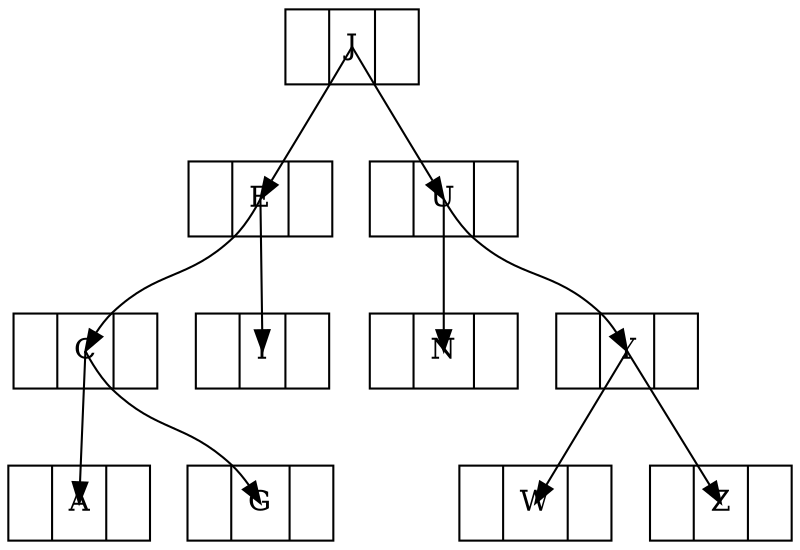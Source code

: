 # https://stackoverflow.com/questions/13898151/drawing-outgoing-edges-starting-from-the-center-of-record-elements-in-graphviz

digraph G {
    node [shape = record];
    edge[headclip=false, tailclip=false];

    node0 [ label ="<f0> | <f1> J | <f2> "];
    node1 [ label ="<f0> | <f1> E | <f2> "];
    node4 [ label ="<f0> | <f1> C | <f2> "];
    node6 [ label ="<f0> | <f1> I | <f2> "];
    node2 [ label ="<f0> | <f1> U | <f2> "];
    node5 [ label ="<f0> | <f1> N | <f2> "];
    node9 [ label ="<f0> | <f1> Y | <f2> "];
    node8 [ label ="<f0> | <f1> W | <f2> "];
    node10 [ label ="<f0> | <f1> Z | <f2> "];
    node7 [ label ="<f0> | <f1> A | <f2> "];
    node3 [ label ="<f0> | <f1> G | <f2> "];

    // identical result: "node0" -> "node1";
    "node0":f1:c -> "node1":f1:c;
    "node0":f1:c -> "node2":f1:c;

    "node1":f1:c -> "node4":f1:c;
    "node1":f1:c -> "node6":f1:c;
    "node4":f1:c -> "node7":f1:c;
    "node4":f1:c -> "node3":f1:c;

    "node2":f1:c -> "node5":f1:c;
    "node2":f1:c -> "node9":f1:c;

    "node9":f1:c -> "node8":f1:c;
    "node9":f1:c -> "node10":f1:c;
}